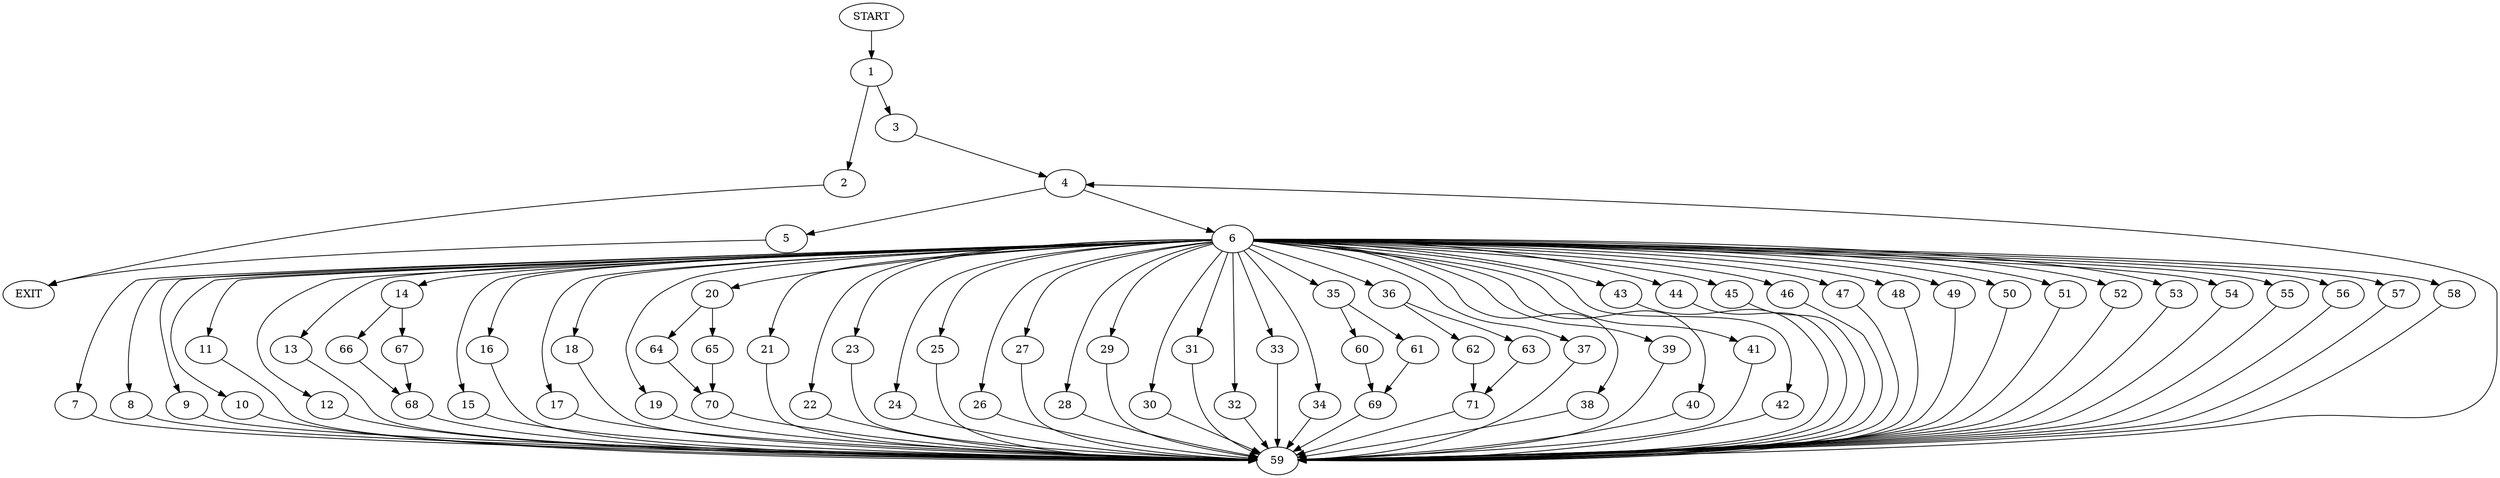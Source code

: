 digraph {
0 [label="START"]
72 [label="EXIT"]
0 -> 1
1 -> 2
1 -> 3
2 -> 72
3 -> 4
4 -> 5
4 -> 6
6 -> 7
6 -> 8
6 -> 9
6 -> 10
6 -> 11
6 -> 12
6 -> 13
6 -> 14
6 -> 15
6 -> 16
6 -> 17
6 -> 18
6 -> 19
6 -> 20
6 -> 21
6 -> 22
6 -> 23
6 -> 24
6 -> 25
6 -> 26
6 -> 27
6 -> 28
6 -> 29
6 -> 30
6 -> 31
6 -> 32
6 -> 33
6 -> 34
6 -> 35
6 -> 36
6 -> 37
6 -> 38
6 -> 39
6 -> 40
6 -> 41
6 -> 42
6 -> 43
6 -> 44
6 -> 45
6 -> 46
6 -> 47
6 -> 48
6 -> 49
6 -> 50
6 -> 51
6 -> 52
6 -> 53
6 -> 54
6 -> 55
6 -> 56
6 -> 57
6 -> 58
5 -> 72
27 -> 59
15 -> 59
11 -> 59
48 -> 59
26 -> 59
38 -> 59
56 -> 59
7 -> 59
9 -> 59
39 -> 59
41 -> 59
37 -> 59
40 -> 59
16 -> 59
28 -> 59
42 -> 59
34 -> 59
21 -> 59
35 -> 60
35 -> 61
52 -> 59
36 -> 62
36 -> 63
29 -> 59
44 -> 59
23 -> 59
31 -> 59
45 -> 59
22 -> 59
54 -> 59
43 -> 59
20 -> 64
20 -> 65
13 -> 59
17 -> 59
32 -> 59
49 -> 59
19 -> 59
24 -> 59
18 -> 59
50 -> 59
8 -> 59
51 -> 59
47 -> 59
30 -> 59
25 -> 59
10 -> 59
14 -> 66
14 -> 67
57 -> 59
12 -> 59
46 -> 59
53 -> 59
55 -> 59
33 -> 59
58 -> 59
59 -> 4
66 -> 68
67 -> 68
68 -> 59
60 -> 69
61 -> 69
69 -> 59
64 -> 70
65 -> 70
70 -> 59
62 -> 71
63 -> 71
71 -> 59
}
